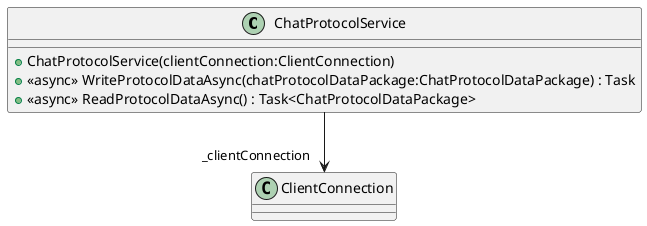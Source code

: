 @startuml
class ChatProtocolService {
    + ChatProtocolService(clientConnection:ClientConnection)
    + <<async>> WriteProtocolDataAsync(chatProtocolDataPackage:ChatProtocolDataPackage) : Task
    + <<async>> ReadProtocolDataAsync() : Task<ChatProtocolDataPackage>
}
ChatProtocolService --> "_clientConnection" ClientConnection
@enduml
